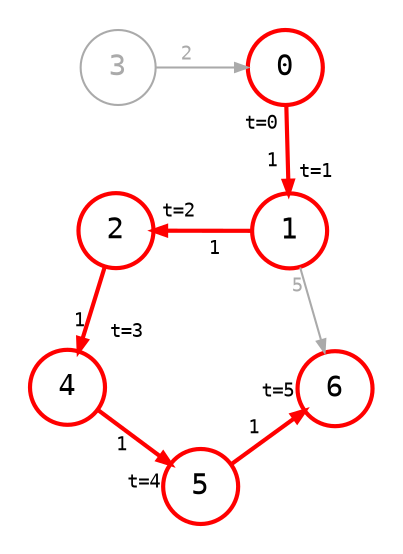 digraph {
    node [shape=circle, fontname="monospace"];
    edge [arrowsize=0.6, fontname="monospace", fontsize=9];
    layout=neato;
    scale=1.0;
    normalize=true;
    pad=0.2;
    // splines=line

    3 [color="#aaaaaa", fontcolor="#aaaaaa"];
    0, 1, 2, 4, 5, 6 [style=bold, color=red];

    0 -> 1 [
        color=red,
        style=bold,
        headlabel=<
            <table border="0" cellpadding="5" cellspacing="0">
                <tr>
                    <td>t=1</td>
                </tr>
            </table>
        >,
        taillabel=<
            <table border="0" cellpadding="4" cellspacing="0">
                <tr>
                    <td>t=0</td>
                </tr>
            </table>
            >,
        label=<
            <table border="0" cellpadding="4" cellspacing="0">
                <tr>
                    <td>1</td>
                </tr>
            </table>
        >
    ];

    1 -> 2 [
        style=bold, 
        color=red, 
        headlabel=<
            <table border="0">
                <tr>
                    <td>t=2</td>
                </tr>
            </table>
        >,
        label=<
            <table border="0">
                <tr>
                    <td>   1  </td>
                </tr>
            </table>
        >
    ];

    3 -> 0 [
        color="#aaaaaa",
        fontcolor="#aaaaaa",
        label=<
            <table border="0" cellpadding="1" cellspacing="0">
                <tr>
                    <td>2</td>
                </tr>
            </table>
        >
    ];

    1 -> 6 [
        color="#aaaaaa",
        fontcolor="#aaaaaa",
        label=<
            <table border="0" cellpadding="3" cellspacing="0">
                <tr>
                    <td>5</td>
                </tr>
            </table>
        >
    ];

    2 -> 3 [style=invis];

    2 -> 4 [
        style=bold, 
        color=red, 
        headlabel=<
            <table border="0">
                <tr>
                    <td>  t=3</td>
                </tr>
            </table>
        >,
        label=<
            <table border="0">
                <tr>
                    <td>  1</td>
                </tr>
            </table>
        >
    ];

    4 -> 5 [
        style=bold, 
        color=red, 
        headlabel=<
            <table border="0">
                <tr>
                    <td> t=4</td>
                </tr>
            </table>
        >,
        label=<
            <table border="0" cellpadding="1" cellspacing="0">
                <tr>
                    <td> 1</td>
                </tr>
            </table>
        >
    ];

    5 -> 6 [
        style=bold, 
        color=red, 
        headlabel=<
            <table border="0">
                <tr>
                    <td> t=5</td>
                </tr>
            </table>
        >,
        label=<
            <table border="0" cellpadding="1" cellspacing="0">
                <tr>
                    <td>1</td>
                </tr>
            </table>
        >
    ];
}